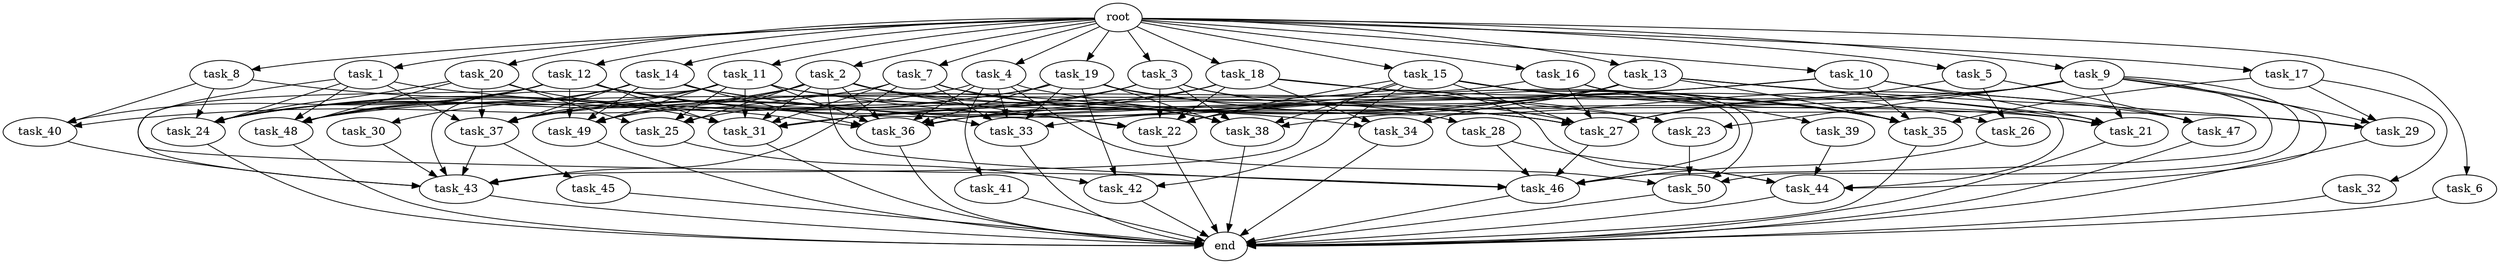 digraph G {
  root [size="0.000000e+00"];
  task_1 [size="2.532094e+09"];
  task_2 [size="2.572299e+09"];
  task_3 [size="5.724306e+09"];
  task_4 [size="2.315813e+09"];
  task_5 [size="1.073108e+09"];
  task_6 [size="7.181523e+08"];
  task_7 [size="1.249617e+09"];
  task_8 [size="9.396613e+09"];
  task_9 [size="8.541246e+09"];
  task_10 [size="9.984770e+07"];
  task_11 [size="2.004893e+09"];
  task_12 [size="2.562745e+09"];
  task_13 [size="3.945452e+09"];
  task_14 [size="6.796332e+09"];
  task_15 [size="5.041745e+09"];
  task_16 [size="2.771134e+09"];
  task_17 [size="9.480777e+09"];
  task_18 [size="3.961884e+09"];
  task_19 [size="6.742410e+09"];
  task_20 [size="4.868147e+09"];
  task_21 [size="2.081866e+09"];
  task_22 [size="2.938420e+09"];
  task_23 [size="2.782087e+09"];
  task_24 [size="3.784227e+09"];
  task_25 [size="3.770994e+09"];
  task_26 [size="5.011583e+07"];
  task_27 [size="1.351870e+09"];
  task_28 [size="3.938187e+09"];
  task_29 [size="7.296383e+09"];
  task_30 [size="7.675104e+09"];
  task_31 [size="8.512162e+09"];
  task_32 [size="7.949485e+09"];
  task_33 [size="2.633902e+09"];
  task_34 [size="1.480650e+09"];
  task_35 [size="5.583731e+09"];
  task_36 [size="5.432769e+09"];
  task_37 [size="1.930413e+09"];
  task_38 [size="5.168063e+09"];
  task_39 [size="2.107849e+09"];
  task_40 [size="6.394438e+09"];
  task_41 [size="3.556546e+09"];
  task_42 [size="8.576021e+09"];
  task_43 [size="7.905380e+09"];
  task_44 [size="6.784129e+09"];
  task_45 [size="5.856717e+09"];
  task_46 [size="2.821110e+09"];
  task_47 [size="3.062055e+09"];
  task_48 [size="5.809060e+09"];
  task_49 [size="7.737375e+09"];
  task_50 [size="1.170550e+09"];
  end [size="0.000000e+00"];

  root -> task_1 [size="1.000000e-12"];
  root -> task_2 [size="1.000000e-12"];
  root -> task_3 [size="1.000000e-12"];
  root -> task_4 [size="1.000000e-12"];
  root -> task_5 [size="1.000000e-12"];
  root -> task_6 [size="1.000000e-12"];
  root -> task_7 [size="1.000000e-12"];
  root -> task_8 [size="1.000000e-12"];
  root -> task_9 [size="1.000000e-12"];
  root -> task_10 [size="1.000000e-12"];
  root -> task_11 [size="1.000000e-12"];
  root -> task_12 [size="1.000000e-12"];
  root -> task_13 [size="1.000000e-12"];
  root -> task_14 [size="1.000000e-12"];
  root -> task_15 [size="1.000000e-12"];
  root -> task_16 [size="1.000000e-12"];
  root -> task_17 [size="1.000000e-12"];
  root -> task_18 [size="1.000000e-12"];
  root -> task_19 [size="1.000000e-12"];
  root -> task_20 [size="1.000000e-12"];
  task_1 -> task_24 [size="4.730284e+07"];
  task_1 -> task_27 [size="1.689838e+07"];
  task_1 -> task_37 [size="2.757733e+07"];
  task_1 -> task_46 [size="4.030158e+07"];
  task_1 -> task_48 [size="9.681767e+07"];
  task_2 -> task_22 [size="4.897367e+07"];
  task_2 -> task_24 [size="4.730284e+07"];
  task_2 -> task_25 [size="9.427485e+07"];
  task_2 -> task_29 [size="1.824096e+08"];
  task_2 -> task_31 [size="1.216023e+08"];
  task_2 -> task_36 [size="6.790961e+07"];
  task_2 -> task_38 [size="8.613439e+07"];
  task_2 -> task_46 [size="4.030158e+07"];
  task_2 -> task_48 [size="9.681767e+07"];
  task_2 -> task_49 [size="1.547475e+08"];
  task_3 -> task_22 [size="4.897367e+07"];
  task_3 -> task_27 [size="1.689838e+07"];
  task_3 -> task_31 [size="1.216023e+08"];
  task_3 -> task_37 [size="2.757733e+07"];
  task_3 -> task_38 [size="8.613439e+07"];
  task_3 -> task_44 [size="1.356826e+08"];
  task_4 -> task_24 [size="4.730284e+07"];
  task_4 -> task_33 [size="5.267804e+07"];
  task_4 -> task_35 [size="6.979663e+07"];
  task_4 -> task_36 [size="6.790961e+07"];
  task_4 -> task_41 [size="3.556546e+08"];
  task_4 -> task_50 [size="2.926375e+07"];
  task_5 -> task_26 [size="2.505792e+06"];
  task_5 -> task_27 [size="1.689838e+07"];
  task_5 -> task_47 [size="1.020685e+08"];
  task_6 -> end [size="1.000000e-12"];
  task_7 -> task_23 [size="9.273623e+07"];
  task_7 -> task_31 [size="1.216023e+08"];
  task_7 -> task_33 [size="5.267804e+07"];
  task_7 -> task_38 [size="8.613439e+07"];
  task_7 -> task_40 [size="2.131479e+08"];
  task_7 -> task_43 [size="1.129340e+08"];
  task_8 -> task_24 [size="4.730284e+07"];
  task_8 -> task_31 [size="1.216023e+08"];
  task_8 -> task_40 [size="2.131479e+08"];
  task_9 -> task_21 [size="4.163732e+07"];
  task_9 -> task_23 [size="9.273623e+07"];
  task_9 -> task_27 [size="1.689838e+07"];
  task_9 -> task_29 [size="1.824096e+08"];
  task_9 -> task_37 [size="2.757733e+07"];
  task_9 -> task_38 [size="8.613439e+07"];
  task_9 -> task_44 [size="1.356826e+08"];
  task_9 -> task_46 [size="4.030158e+07"];
  task_9 -> task_50 [size="2.926375e+07"];
  task_10 -> task_21 [size="4.163732e+07"];
  task_10 -> task_31 [size="1.216023e+08"];
  task_10 -> task_33 [size="5.267804e+07"];
  task_10 -> task_35 [size="6.979663e+07"];
  task_10 -> task_47 [size="1.020685e+08"];
  task_11 -> task_21 [size="4.163732e+07"];
  task_11 -> task_24 [size="4.730284e+07"];
  task_11 -> task_25 [size="9.427485e+07"];
  task_11 -> task_31 [size="1.216023e+08"];
  task_11 -> task_35 [size="6.979663e+07"];
  task_11 -> task_36 [size="6.790961e+07"];
  task_11 -> task_37 [size="2.757733e+07"];
  task_11 -> task_43 [size="1.129340e+08"];
  task_11 -> task_49 [size="1.547475e+08"];
  task_12 -> task_22 [size="4.897367e+07"];
  task_12 -> task_24 [size="4.730284e+07"];
  task_12 -> task_27 [size="1.689838e+07"];
  task_12 -> task_31 [size="1.216023e+08"];
  task_12 -> task_33 [size="5.267804e+07"];
  task_12 -> task_34 [size="4.935499e+07"];
  task_12 -> task_40 [size="2.131479e+08"];
  task_12 -> task_43 [size="1.129340e+08"];
  task_12 -> task_48 [size="9.681767e+07"];
  task_12 -> task_49 [size="1.547475e+08"];
  task_13 -> task_21 [size="4.163732e+07"];
  task_13 -> task_22 [size="4.897367e+07"];
  task_13 -> task_29 [size="1.824096e+08"];
  task_13 -> task_34 [size="4.935499e+07"];
  task_13 -> task_35 [size="6.979663e+07"];
  task_13 -> task_36 [size="6.790961e+07"];
  task_13 -> task_44 [size="1.356826e+08"];
  task_13 -> task_49 [size="1.547475e+08"];
  task_14 -> task_27 [size="1.689838e+07"];
  task_14 -> task_30 [size="7.675104e+08"];
  task_14 -> task_35 [size="6.979663e+07"];
  task_14 -> task_36 [size="6.790961e+07"];
  task_14 -> task_37 [size="2.757733e+07"];
  task_14 -> task_48 [size="9.681767e+07"];
  task_14 -> task_49 [size="1.547475e+08"];
  task_15 -> task_22 [size="4.897367e+07"];
  task_15 -> task_27 [size="1.689838e+07"];
  task_15 -> task_35 [size="6.979663e+07"];
  task_15 -> task_38 [size="8.613439e+07"];
  task_15 -> task_39 [size="2.107849e+08"];
  task_15 -> task_42 [size="2.858674e+08"];
  task_15 -> task_43 [size="1.129340e+08"];
  task_15 -> task_46 [size="4.030158e+07"];
  task_15 -> task_50 [size="2.926375e+07"];
  task_16 -> task_21 [size="4.163732e+07"];
  task_16 -> task_27 [size="1.689838e+07"];
  task_16 -> task_35 [size="6.979663e+07"];
  task_16 -> task_48 [size="9.681767e+07"];
  task_17 -> task_29 [size="1.824096e+08"];
  task_17 -> task_32 [size="7.949485e+08"];
  task_17 -> task_35 [size="6.979663e+07"];
  task_18 -> task_22 [size="4.897367e+07"];
  task_18 -> task_23 [size="9.273623e+07"];
  task_18 -> task_25 [size="9.427485e+07"];
  task_18 -> task_26 [size="2.505792e+06"];
  task_18 -> task_34 [size="4.935499e+07"];
  task_18 -> task_36 [size="6.790961e+07"];
  task_19 -> task_24 [size="4.730284e+07"];
  task_19 -> task_28 [size="3.938187e+08"];
  task_19 -> task_33 [size="5.267804e+07"];
  task_19 -> task_36 [size="6.790961e+07"];
  task_19 -> task_37 [size="2.757733e+07"];
  task_19 -> task_38 [size="8.613439e+07"];
  task_19 -> task_42 [size="2.858674e+08"];
  task_19 -> task_47 [size="1.020685e+08"];
  task_20 -> task_24 [size="4.730284e+07"];
  task_20 -> task_25 [size="9.427485e+07"];
  task_20 -> task_36 [size="6.790961e+07"];
  task_20 -> task_37 [size="2.757733e+07"];
  task_20 -> task_48 [size="9.681767e+07"];
  task_21 -> end [size="1.000000e-12"];
  task_22 -> end [size="1.000000e-12"];
  task_23 -> task_50 [size="2.926375e+07"];
  task_24 -> end [size="1.000000e-12"];
  task_25 -> task_42 [size="2.858674e+08"];
  task_26 -> task_46 [size="4.030158e+07"];
  task_27 -> task_46 [size="4.030158e+07"];
  task_28 -> task_44 [size="1.356826e+08"];
  task_28 -> task_46 [size="4.030158e+07"];
  task_29 -> end [size="1.000000e-12"];
  task_30 -> task_43 [size="1.129340e+08"];
  task_31 -> end [size="1.000000e-12"];
  task_32 -> end [size="1.000000e-12"];
  task_33 -> end [size="1.000000e-12"];
  task_34 -> end [size="1.000000e-12"];
  task_35 -> end [size="1.000000e-12"];
  task_36 -> end [size="1.000000e-12"];
  task_37 -> task_43 [size="1.129340e+08"];
  task_37 -> task_45 [size="5.856717e+08"];
  task_38 -> end [size="1.000000e-12"];
  task_39 -> task_44 [size="1.356826e+08"];
  task_40 -> task_43 [size="1.129340e+08"];
  task_41 -> end [size="1.000000e-12"];
  task_42 -> end [size="1.000000e-12"];
  task_43 -> end [size="1.000000e-12"];
  task_44 -> end [size="1.000000e-12"];
  task_45 -> end [size="1.000000e-12"];
  task_46 -> end [size="1.000000e-12"];
  task_47 -> end [size="1.000000e-12"];
  task_48 -> end [size="1.000000e-12"];
  task_49 -> end [size="1.000000e-12"];
  task_50 -> end [size="1.000000e-12"];
}
